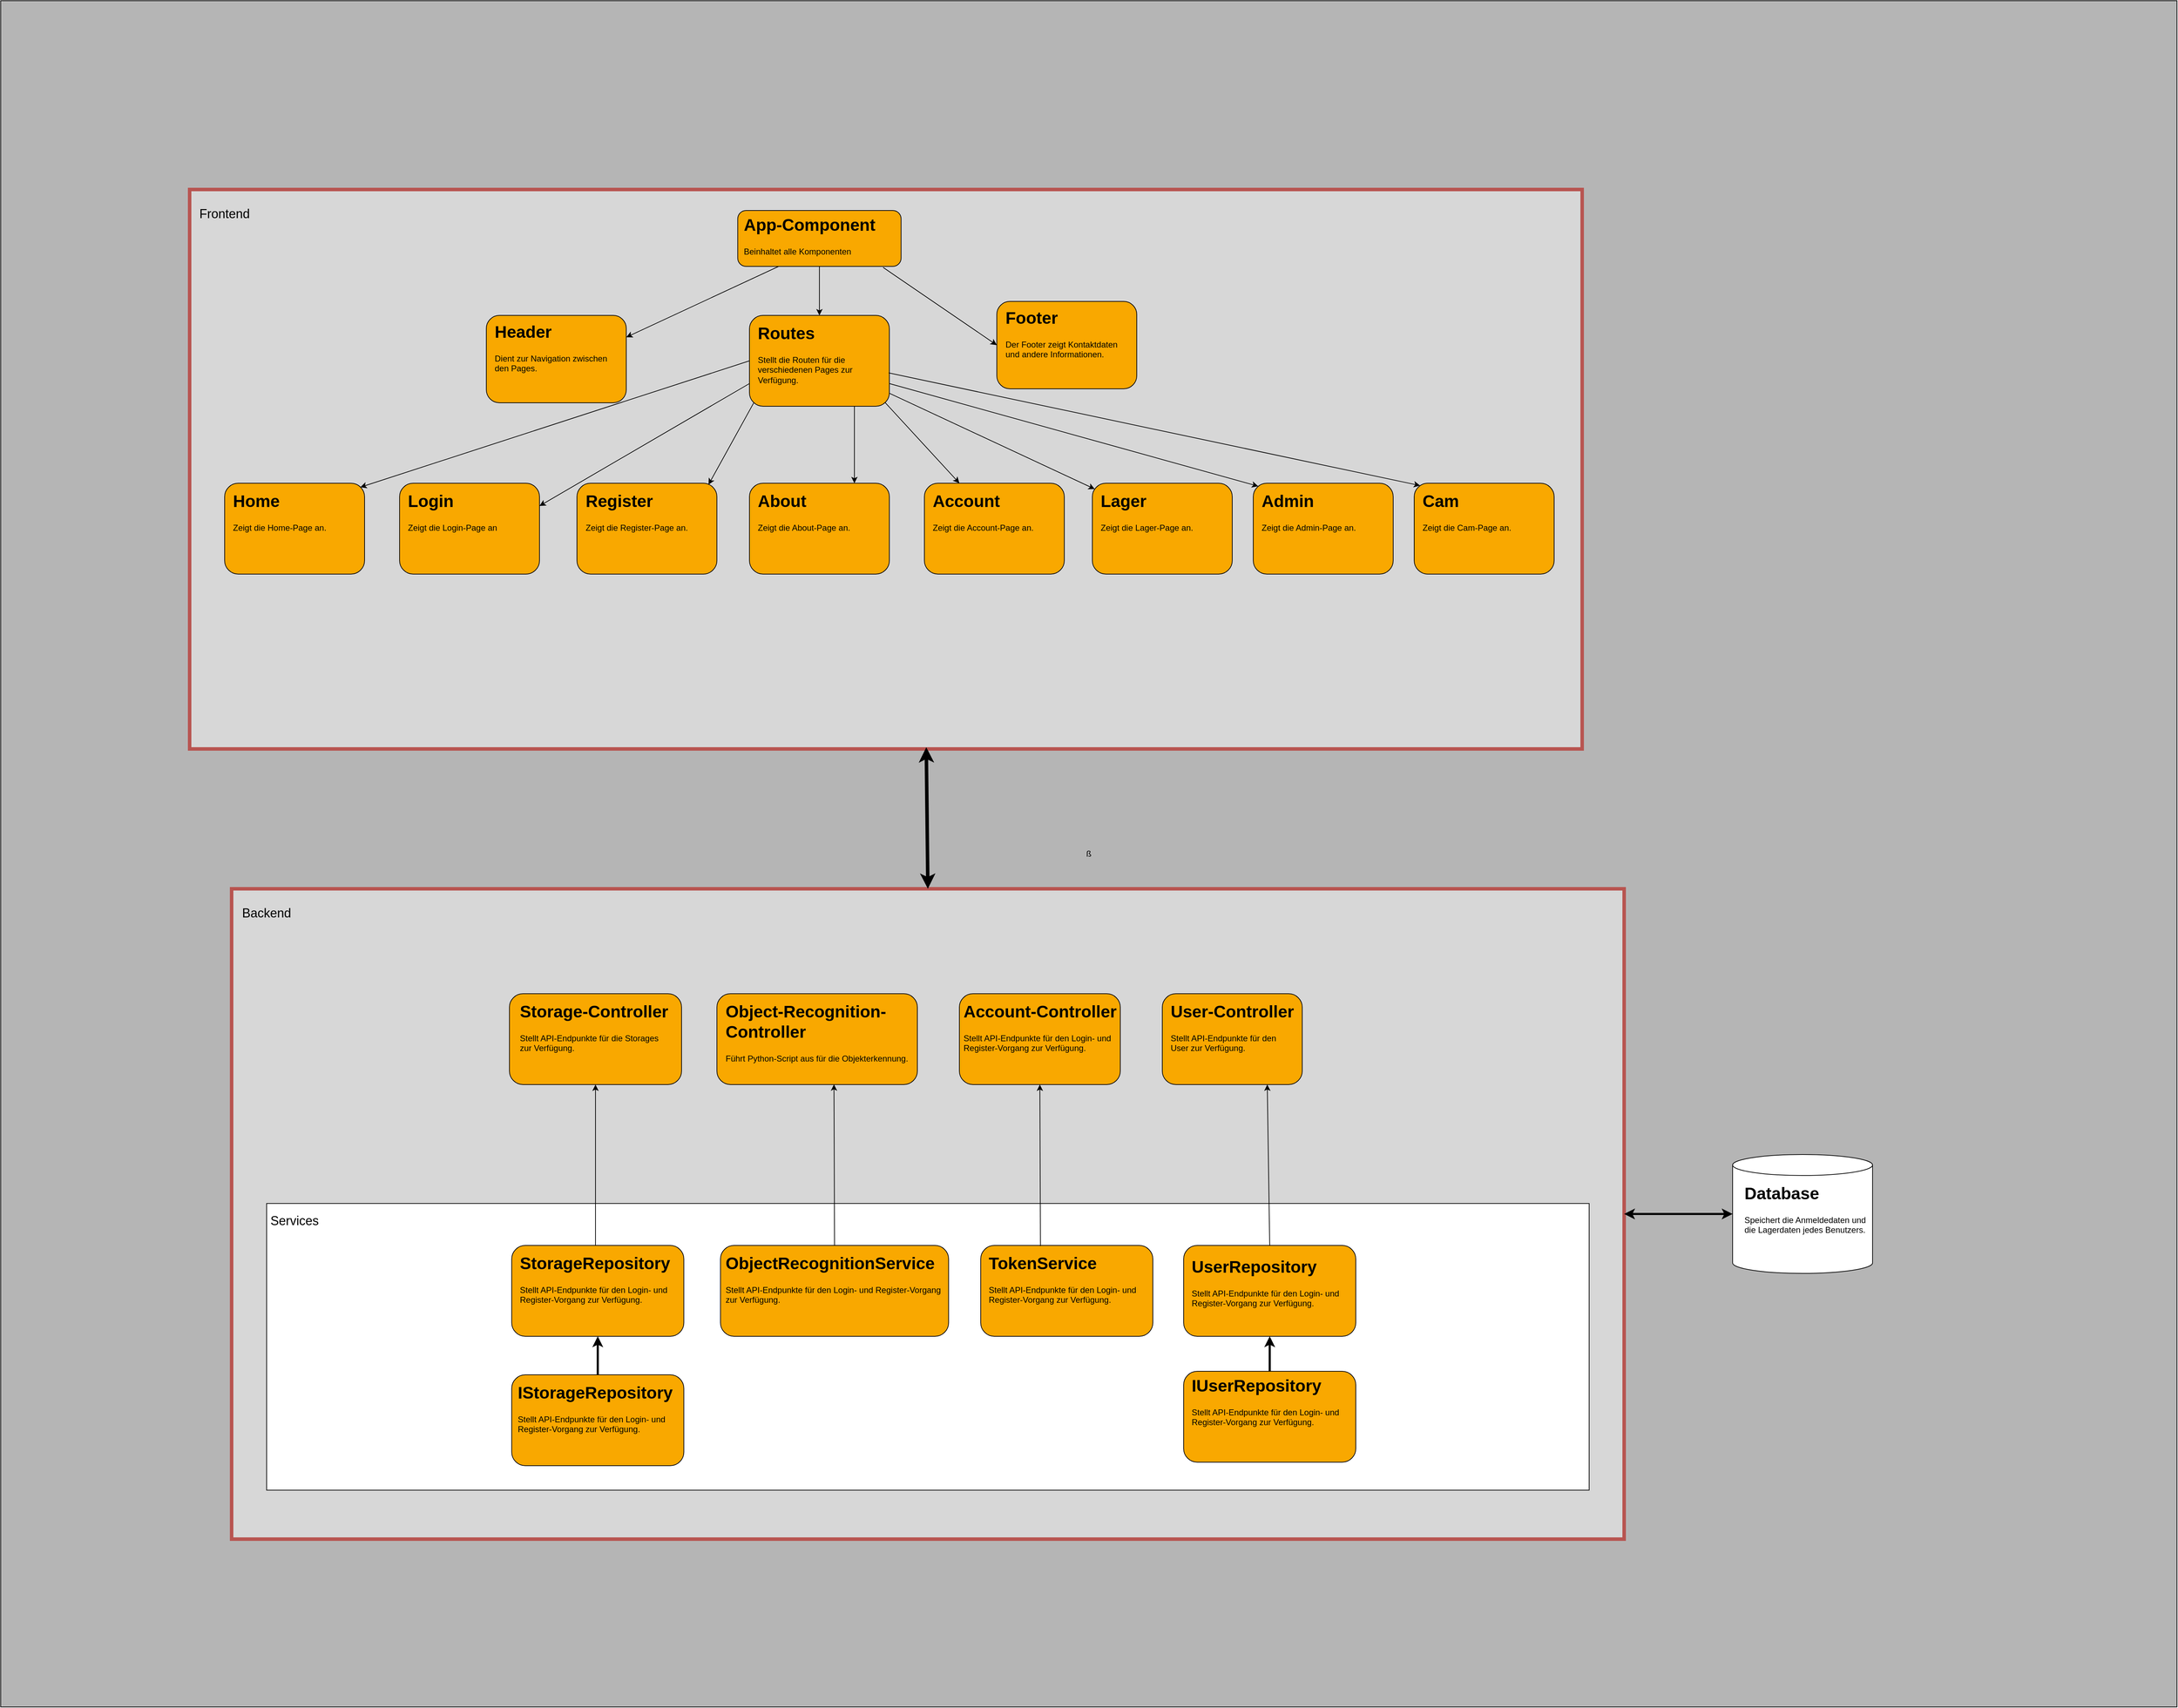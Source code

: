 <mxfile version="26.0.11">
  <diagram name="Seite-1" id="TXqQ_Bv6jNnGyzyO90w4">
    <mxGraphModel dx="2327" dy="1982" grid="1" gridSize="10" guides="1" tooltips="1" connect="1" arrows="1" fold="1" page="1" pageScale="1" pageWidth="827" pageHeight="1169" math="0" shadow="0">
      <root>
        <mxCell id="0" />
        <mxCell id="1" parent="0" />
        <mxCell id="6zsm7nUS0vz-h1Lz04ob-6" value="ß" style="rounded=0;whiteSpace=wrap;html=1;fillColor=#B5B5B5;" parent="1" vertex="1">
          <mxGeometry x="-380" y="-320" width="3110" height="2440" as="geometry" />
        </mxCell>
        <mxCell id="Hkbab14ak7u_IrQw-mae-14" value="" style="rounded=0;whiteSpace=wrap;html=1;fillColor=#D7D7D7;strokeColor=#b85450;strokeWidth=5;" parent="1" vertex="1">
          <mxGeometry x="-50" y="950" width="1990" height="930" as="geometry" />
        </mxCell>
        <mxCell id="J0hQHrIT30OHjF3dJ-3k-29" value="" style="rounded=0;whiteSpace=wrap;html=1;" parent="1" vertex="1">
          <mxGeometry y="1400" width="1890" height="410" as="geometry" />
        </mxCell>
        <mxCell id="6zsm7nUS0vz-h1Lz04ob-7" value="" style="rounded=0;whiteSpace=wrap;html=1;fillColor=#D7D7D7;strokeColor=#b85450;strokeWidth=5;" parent="1" vertex="1">
          <mxGeometry x="-110" y="-50" width="1990" height="800" as="geometry" />
        </mxCell>
        <mxCell id="g_6m-yw5mAPVzx2WdEZe-1" value="" style="shape=cylinder3;whiteSpace=wrap;html=1;boundedLbl=1;backgroundOutline=1;size=15;" parent="1" vertex="1">
          <mxGeometry x="2095" y="1330" width="200" height="170" as="geometry" />
        </mxCell>
        <mxCell id="g_6m-yw5mAPVzx2WdEZe-2" value="&lt;h1 style=&quot;margin-top: 0px;&quot;&gt;Database&lt;/h1&gt;&lt;p&gt;Speichert die Anmeldedaten und die Lagerdaten jedes Benutzers.&lt;/p&gt;" style="text;html=1;whiteSpace=wrap;overflow=hidden;rounded=0;" parent="1" vertex="1">
          <mxGeometry x="2110" y="1365" width="180" height="120" as="geometry" />
        </mxCell>
        <mxCell id="g_6m-yw5mAPVzx2WdEZe-3" value="" style="rounded=1;whiteSpace=wrap;html=1;fillColor=#F9A800;" parent="1" vertex="1">
          <mxGeometry x="673.25" y="-20" width="233.5" height="80" as="geometry" />
        </mxCell>
        <mxCell id="g_6m-yw5mAPVzx2WdEZe-4" value="&lt;h1 style=&quot;margin-top: 0px;&quot;&gt;App-Component&lt;/h1&gt;&lt;p&gt;Beinhaltet alle Komponenten&lt;/p&gt;" style="text;html=1;whiteSpace=wrap;overflow=hidden;rounded=0;" parent="1" vertex="1">
          <mxGeometry x="680" y="-20" width="220" height="80" as="geometry" />
        </mxCell>
        <mxCell id="g_6m-yw5mAPVzx2WdEZe-5" value="" style="rounded=1;whiteSpace=wrap;html=1;fillColor=#F9A800;" parent="1" vertex="1">
          <mxGeometry x="314" y="130" width="200" height="125" as="geometry" />
        </mxCell>
        <mxCell id="g_6m-yw5mAPVzx2WdEZe-6" value="&lt;h1 style=&quot;margin-top: 0px;&quot;&gt;Header&lt;/h1&gt;&lt;p&gt;Dient zur Navigation zwischen den Pages.&lt;/p&gt;" style="text;html=1;whiteSpace=wrap;overflow=hidden;rounded=0;" parent="1" vertex="1">
          <mxGeometry x="324" y="132.5" width="180" height="120" as="geometry" />
        </mxCell>
        <mxCell id="g_6m-yw5mAPVzx2WdEZe-7" value="" style="endArrow=classic;html=1;rounded=0;exitX=0.25;exitY=1;exitDx=0;exitDy=0;entryX=1;entryY=0.25;entryDx=0;entryDy=0;" parent="1" source="g_6m-yw5mAPVzx2WdEZe-3" target="g_6m-yw5mAPVzx2WdEZe-5" edge="1">
          <mxGeometry width="50" height="50" relative="1" as="geometry">
            <mxPoint x="470" y="250" as="sourcePoint" />
            <mxPoint x="520" y="200" as="targetPoint" />
          </mxGeometry>
        </mxCell>
        <mxCell id="g_6m-yw5mAPVzx2WdEZe-11" value="" style="rounded=1;whiteSpace=wrap;html=1;fillColor=#F9A800;" parent="1" vertex="1">
          <mxGeometry x="690" y="130" width="200" height="130" as="geometry" />
        </mxCell>
        <mxCell id="g_6m-yw5mAPVzx2WdEZe-9" value="&lt;h1 style=&quot;margin-top: 0px;&quot;&gt;Routes&lt;/h1&gt;&lt;p&gt;Stellt die Routen für die verschiedenen Pages zur Verfügung.&lt;/p&gt;" style="text;html=1;whiteSpace=wrap;overflow=hidden;rounded=0;" parent="1" vertex="1">
          <mxGeometry x="700" y="135" width="180" height="120" as="geometry" />
        </mxCell>
        <mxCell id="g_6m-yw5mAPVzx2WdEZe-12" value="" style="endArrow=classic;html=1;rounded=0;exitX=0.5;exitY=1;exitDx=0;exitDy=0;entryX=0.5;entryY=0;entryDx=0;entryDy=0;" parent="1" source="g_6m-yw5mAPVzx2WdEZe-4" target="g_6m-yw5mAPVzx2WdEZe-11" edge="1">
          <mxGeometry width="50" height="50" relative="1" as="geometry">
            <mxPoint x="640" y="450" as="sourcePoint" />
            <mxPoint x="690" y="400" as="targetPoint" />
          </mxGeometry>
        </mxCell>
        <mxCell id="g_6m-yw5mAPVzx2WdEZe-13" value="" style="rounded=1;whiteSpace=wrap;html=1;fillColor=#F9A800;" parent="1" vertex="1">
          <mxGeometry x="-60" y="370" width="200" height="130" as="geometry" />
        </mxCell>
        <mxCell id="g_6m-yw5mAPVzx2WdEZe-14" value="" style="rounded=1;whiteSpace=wrap;html=1;fillColor=#F9A800;" parent="1" vertex="1">
          <mxGeometry x="190" y="370" width="200" height="130" as="geometry" />
        </mxCell>
        <mxCell id="g_6m-yw5mAPVzx2WdEZe-15" value="" style="rounded=1;whiteSpace=wrap;html=1;fillColor=#F9A800;" parent="1" vertex="1">
          <mxGeometry x="443.5" y="370" width="200" height="130" as="geometry" />
        </mxCell>
        <mxCell id="g_6m-yw5mAPVzx2WdEZe-16" value="" style="rounded=1;whiteSpace=wrap;html=1;fillColor=#F9A800;" parent="1" vertex="1">
          <mxGeometry x="690" y="370" width="200" height="130" as="geometry" />
        </mxCell>
        <mxCell id="g_6m-yw5mAPVzx2WdEZe-17" value="" style="rounded=1;whiteSpace=wrap;html=1;fillColor=#F9A800;" parent="1" vertex="1">
          <mxGeometry x="940" y="370" width="200" height="130" as="geometry" />
        </mxCell>
        <mxCell id="g_6m-yw5mAPVzx2WdEZe-18" value="" style="rounded=1;whiteSpace=wrap;html=1;fillColor=#F9A800;" parent="1" vertex="1">
          <mxGeometry x="1180" y="370" width="200" height="130" as="geometry" />
        </mxCell>
        <mxCell id="g_6m-yw5mAPVzx2WdEZe-19" value="" style="rounded=1;whiteSpace=wrap;html=1;fillColor=#F9A800;" parent="1" vertex="1">
          <mxGeometry x="1410" y="370" width="200" height="130" as="geometry" />
        </mxCell>
        <mxCell id="g_6m-yw5mAPVzx2WdEZe-20" value="&lt;h1 style=&quot;margin-top: 0px;&quot;&gt;Home&lt;/h1&gt;&lt;p&gt;Zeigt die Home-Page an.&lt;/p&gt;" style="text;html=1;whiteSpace=wrap;overflow=hidden;rounded=0;" parent="1" vertex="1">
          <mxGeometry x="-50" y="375" width="180" height="120" as="geometry" />
        </mxCell>
        <mxCell id="g_6m-yw5mAPVzx2WdEZe-21" value="&lt;h1 style=&quot;margin-top: 0px;&quot;&gt;Login&lt;/h1&gt;&lt;p&gt;Zeigt die Login-Page an&lt;/p&gt;" style="text;html=1;whiteSpace=wrap;overflow=hidden;rounded=0;" parent="1" vertex="1">
          <mxGeometry x="200" y="375" width="180" height="120" as="geometry" />
        </mxCell>
        <mxCell id="g_6m-yw5mAPVzx2WdEZe-22" value="&lt;h1 style=&quot;margin-top: 0px;&quot;&gt;Register&lt;/h1&gt;&lt;p&gt;Zeigt die Register-Page an.&lt;/p&gt;" style="text;html=1;whiteSpace=wrap;overflow=hidden;rounded=0;" parent="1" vertex="1">
          <mxGeometry x="453.5" y="375" width="180" height="120" as="geometry" />
        </mxCell>
        <mxCell id="g_6m-yw5mAPVzx2WdEZe-23" value="&lt;h1 style=&quot;margin-top: 0px;&quot;&gt;About&lt;/h1&gt;&lt;p&gt;Zeigt die About-Page an.&lt;/p&gt;" style="text;html=1;whiteSpace=wrap;overflow=hidden;rounded=0;" parent="1" vertex="1">
          <mxGeometry x="700" y="375" width="180" height="120" as="geometry" />
        </mxCell>
        <mxCell id="g_6m-yw5mAPVzx2WdEZe-24" value="&lt;h1 style=&quot;margin-top: 0px;&quot;&gt;Account&lt;/h1&gt;&lt;p&gt;Zeigt die Account-Page an.&lt;/p&gt;" style="text;html=1;whiteSpace=wrap;overflow=hidden;rounded=0;" parent="1" vertex="1">
          <mxGeometry x="950" y="375" width="180" height="120" as="geometry" />
        </mxCell>
        <mxCell id="g_6m-yw5mAPVzx2WdEZe-25" value="&lt;h1 style=&quot;margin-top: 0px;&quot;&gt;Lager&lt;/h1&gt;&lt;p&gt;Zeigt die Lager-Page an.&lt;/p&gt;" style="text;html=1;whiteSpace=wrap;overflow=hidden;rounded=0;" parent="1" vertex="1">
          <mxGeometry x="1190" y="375" width="180" height="120" as="geometry" />
        </mxCell>
        <mxCell id="g_6m-yw5mAPVzx2WdEZe-26" value="&lt;h1 style=&quot;margin-top: 0px;&quot;&gt;Admin&lt;/h1&gt;&lt;p&gt;Zeigt die Admin-Page an.&lt;/p&gt;" style="text;html=1;whiteSpace=wrap;overflow=hidden;rounded=0;" parent="1" vertex="1">
          <mxGeometry x="1420" y="375" width="180" height="120" as="geometry" />
        </mxCell>
        <mxCell id="g_6m-yw5mAPVzx2WdEZe-27" value="" style="rounded=1;whiteSpace=wrap;html=1;fillColor=#F9A800;" parent="1" vertex="1">
          <mxGeometry x="1640" y="370" width="200" height="130" as="geometry" />
        </mxCell>
        <mxCell id="g_6m-yw5mAPVzx2WdEZe-30" value="&lt;h1 style=&quot;margin-top: 0px;&quot;&gt;Cam&lt;/h1&gt;&lt;p&gt;Zeigt die Cam-Page an.&lt;/p&gt;" style="text;html=1;whiteSpace=wrap;overflow=hidden;rounded=0;" parent="1" vertex="1">
          <mxGeometry x="1650" y="375" width="180" height="105" as="geometry" />
        </mxCell>
        <mxCell id="Hkbab14ak7u_IrQw-mae-1" value="" style="endArrow=classic;html=1;rounded=0;exitX=0.03;exitY=0.964;exitDx=0;exitDy=0;exitPerimeter=0;entryX=0.94;entryY=0.016;entryDx=0;entryDy=0;entryPerimeter=0;" parent="1" source="g_6m-yw5mAPVzx2WdEZe-11" target="g_6m-yw5mAPVzx2WdEZe-15" edge="1">
          <mxGeometry width="50" height="50" relative="1" as="geometry">
            <mxPoint x="810" y="500" as="sourcePoint" />
            <mxPoint x="860" y="450" as="targetPoint" />
          </mxGeometry>
        </mxCell>
        <mxCell id="Hkbab14ak7u_IrQw-mae-2" value="" style="endArrow=classic;html=1;rounded=0;exitX=0.995;exitY=0.633;exitDx=0;exitDy=0;exitPerimeter=0;entryX=0.042;entryY=0.026;entryDx=0;entryDy=0;entryPerimeter=0;" parent="1" source="g_6m-yw5mAPVzx2WdEZe-11" target="g_6m-yw5mAPVzx2WdEZe-27" edge="1">
          <mxGeometry width="50" height="50" relative="1" as="geometry">
            <mxPoint x="810" y="500" as="sourcePoint" />
            <mxPoint x="860" y="450" as="targetPoint" />
          </mxGeometry>
        </mxCell>
        <mxCell id="Hkbab14ak7u_IrQw-mae-3" value="" style="endArrow=classic;html=1;rounded=0;exitX=1;exitY=0.75;exitDx=0;exitDy=0;entryX=0.035;entryY=0.033;entryDx=0;entryDy=0;entryPerimeter=0;" parent="1" source="g_6m-yw5mAPVzx2WdEZe-11" target="g_6m-yw5mAPVzx2WdEZe-19" edge="1">
          <mxGeometry width="50" height="50" relative="1" as="geometry">
            <mxPoint x="810" y="500" as="sourcePoint" />
            <mxPoint x="860" y="450" as="targetPoint" />
          </mxGeometry>
        </mxCell>
        <mxCell id="Hkbab14ak7u_IrQw-mae-4" value="" style="endArrow=classic;html=1;rounded=0;exitX=1.002;exitY=0.858;exitDx=0;exitDy=0;exitPerimeter=0;entryX=0.017;entryY=0.064;entryDx=0;entryDy=0;entryPerimeter=0;" parent="1" source="g_6m-yw5mAPVzx2WdEZe-11" target="g_6m-yw5mAPVzx2WdEZe-18" edge="1">
          <mxGeometry width="50" height="50" relative="1" as="geometry">
            <mxPoint x="810" y="500" as="sourcePoint" />
            <mxPoint x="860" y="450" as="targetPoint" />
          </mxGeometry>
        </mxCell>
        <mxCell id="Hkbab14ak7u_IrQw-mae-5" value="" style="endArrow=classic;html=1;rounded=0;exitX=0.969;exitY=0.958;exitDx=0;exitDy=0;exitPerimeter=0;entryX=0.25;entryY=0;entryDx=0;entryDy=0;" parent="1" source="g_6m-yw5mAPVzx2WdEZe-11" target="g_6m-yw5mAPVzx2WdEZe-17" edge="1">
          <mxGeometry width="50" height="50" relative="1" as="geometry">
            <mxPoint x="810" y="500" as="sourcePoint" />
            <mxPoint x="860" y="450" as="targetPoint" />
          </mxGeometry>
        </mxCell>
        <mxCell id="Hkbab14ak7u_IrQw-mae-6" value="" style="endArrow=classic;html=1;rounded=0;exitX=0.75;exitY=1;exitDx=0;exitDy=0;entryX=0.75;entryY=0;entryDx=0;entryDy=0;" parent="1" source="g_6m-yw5mAPVzx2WdEZe-11" target="g_6m-yw5mAPVzx2WdEZe-16" edge="1">
          <mxGeometry width="50" height="50" relative="1" as="geometry">
            <mxPoint x="810" y="500" as="sourcePoint" />
            <mxPoint x="860" y="450" as="targetPoint" />
          </mxGeometry>
        </mxCell>
        <mxCell id="Hkbab14ak7u_IrQw-mae-7" value="" style="endArrow=classic;html=1;rounded=0;entryX=0.97;entryY=0.044;entryDx=0;entryDy=0;exitX=0;exitY=0.5;exitDx=0;exitDy=0;entryPerimeter=0;" parent="1" source="g_6m-yw5mAPVzx2WdEZe-11" target="g_6m-yw5mAPVzx2WdEZe-13" edge="1">
          <mxGeometry width="50" height="50" relative="1" as="geometry">
            <mxPoint x="360" y="520" as="sourcePoint" />
            <mxPoint x="410" y="470" as="targetPoint" />
          </mxGeometry>
        </mxCell>
        <mxCell id="Hkbab14ak7u_IrQw-mae-8" value="" style="endArrow=classic;html=1;rounded=0;exitX=0;exitY=0.75;exitDx=0;exitDy=0;entryX=1;entryY=0.25;entryDx=0;entryDy=0;" parent="1" source="g_6m-yw5mAPVzx2WdEZe-11" target="g_6m-yw5mAPVzx2WdEZe-14" edge="1">
          <mxGeometry width="50" height="50" relative="1" as="geometry">
            <mxPoint x="360" y="520" as="sourcePoint" />
            <mxPoint x="410" y="470" as="targetPoint" />
          </mxGeometry>
        </mxCell>
        <mxCell id="J0hQHrIT30OHjF3dJ-3k-1" value="" style="endArrow=classic;startArrow=classic;html=1;rounded=0;entryX=0.5;entryY=0;entryDx=0;entryDy=0;strokeWidth=5;exitX=0.529;exitY=0.997;exitDx=0;exitDy=0;exitPerimeter=0;" parent="1" source="6zsm7nUS0vz-h1Lz04ob-7" target="Hkbab14ak7u_IrQw-mae-14" edge="1">
          <mxGeometry width="50" height="50" relative="1" as="geometry">
            <mxPoint x="940" y="752" as="sourcePoint" />
            <mxPoint x="950" y="790" as="targetPoint" />
          </mxGeometry>
        </mxCell>
        <mxCell id="J0hQHrIT30OHjF3dJ-3k-2" value="" style="endArrow=classic;startArrow=classic;html=1;rounded=0;entryX=0;entryY=0.5;entryDx=0;entryDy=0;exitX=1;exitY=0.5;exitDx=0;exitDy=0;entryPerimeter=0;strokeWidth=3;" parent="1" source="Hkbab14ak7u_IrQw-mae-14" target="g_6m-yw5mAPVzx2WdEZe-1" edge="1">
          <mxGeometry width="50" height="50" relative="1" as="geometry">
            <mxPoint x="1180" y="940" as="sourcePoint" />
            <mxPoint x="1230" y="890" as="targetPoint" />
          </mxGeometry>
        </mxCell>
        <mxCell id="J0hQHrIT30OHjF3dJ-3k-5" value="" style="rounded=1;whiteSpace=wrap;html=1;fillColor=#F9A800;" parent="1" vertex="1">
          <mxGeometry x="347" y="1100" width="246" height="130" as="geometry" />
        </mxCell>
        <mxCell id="J0hQHrIT30OHjF3dJ-3k-6" value="" style="rounded=1;whiteSpace=wrap;html=1;fillColor=#F9A800;" parent="1" vertex="1">
          <mxGeometry x="990" y="1100" width="230" height="130" as="geometry" />
        </mxCell>
        <mxCell id="J0hQHrIT30OHjF3dJ-3k-7" value="" style="rounded=1;whiteSpace=wrap;html=1;fillColor=#F9A800;" parent="1" vertex="1">
          <mxGeometry x="643.5" y="1100" width="286.5" height="130" as="geometry" />
        </mxCell>
        <mxCell id="J0hQHrIT30OHjF3dJ-3k-8" value="" style="rounded=1;whiteSpace=wrap;html=1;fillColor=#F9A800;" parent="1" vertex="1">
          <mxGeometry x="1280" y="1100" width="200" height="130" as="geometry" />
        </mxCell>
        <mxCell id="J0hQHrIT30OHjF3dJ-3k-9" value="&lt;h1 style=&quot;margin-top: 0px;&quot;&gt;Account-Controller&lt;/h1&gt;&lt;p&gt;Stellt API-Endpunkte für den Login- und Register-Vorgang zur Verfügung.&lt;/p&gt;" style="text;html=1;whiteSpace=wrap;overflow=hidden;rounded=0;" parent="1" vertex="1">
          <mxGeometry x="993.5" y="1105" width="226.5" height="120" as="geometry" />
        </mxCell>
        <mxCell id="J0hQHrIT30OHjF3dJ-3k-10" value="&lt;h1 style=&quot;margin-top: 0px;&quot;&gt;Object-Recognition-Controller&lt;/h1&gt;&lt;p&gt;Führt Python-Script aus für die Objekterkennung.&lt;/p&gt;" style="text;html=1;whiteSpace=wrap;overflow=hidden;rounded=0;" parent="1" vertex="1">
          <mxGeometry x="653.5" y="1105" width="266.5" height="120" as="geometry" />
        </mxCell>
        <mxCell id="J0hQHrIT30OHjF3dJ-3k-11" value="&lt;h1 style=&quot;margin-top: 0px;&quot;&gt;Storage-Controller&lt;/h1&gt;&lt;p&gt;Stellt API-Endpunkte für die Storages zur Verfügung.&lt;/p&gt;" style="text;html=1;whiteSpace=wrap;overflow=hidden;rounded=0;" parent="1" vertex="1">
          <mxGeometry x="360" y="1105" width="220" height="120" as="geometry" />
        </mxCell>
        <mxCell id="J0hQHrIT30OHjF3dJ-3k-12" value="&lt;h1 style=&quot;margin-top: 0px;&quot;&gt;User-Controller&lt;/h1&gt;&lt;p&gt;Stellt API-Endpunkte für den User zur Verfügung.&lt;/p&gt;" style="text;html=1;whiteSpace=wrap;overflow=hidden;rounded=0;" parent="1" vertex="1">
          <mxGeometry x="1290" y="1105" width="180" height="120" as="geometry" />
        </mxCell>
        <mxCell id="J0hQHrIT30OHjF3dJ-3k-13" value="&lt;font style=&quot;font-size: 18px;&quot;&gt;Backend&lt;/font&gt;" style="text;html=1;align=center;verticalAlign=middle;whiteSpace=wrap;rounded=0;" parent="1" vertex="1">
          <mxGeometry x="-30" y="970" width="60" height="30" as="geometry" />
        </mxCell>
        <mxCell id="J0hQHrIT30OHjF3dJ-3k-14" value="&lt;font style=&quot;font-size: 18px;&quot;&gt;Frontend&lt;/font&gt;" style="text;html=1;align=center;verticalAlign=middle;whiteSpace=wrap;rounded=0;" parent="1" vertex="1">
          <mxGeometry x="-90" y="-30" width="60" height="30" as="geometry" />
        </mxCell>
        <mxCell id="J0hQHrIT30OHjF3dJ-3k-16" style="edgeStyle=orthogonalEdgeStyle;rounded=0;orthogonalLoop=1;jettySize=auto;html=1;exitX=0.5;exitY=1;exitDx=0;exitDy=0;" parent="1" source="g_6m-yw5mAPVzx2WdEZe-2" target="g_6m-yw5mAPVzx2WdEZe-2" edge="1">
          <mxGeometry relative="1" as="geometry" />
        </mxCell>
        <mxCell id="J0hQHrIT30OHjF3dJ-3k-17" value="" style="rounded=1;whiteSpace=wrap;html=1;fillColor=#F9A800;" parent="1" vertex="1">
          <mxGeometry x="350.25" y="1645" width="246" height="130" as="geometry" />
        </mxCell>
        <mxCell id="J0hQHrIT30OHjF3dJ-3k-18" value="" style="rounded=1;whiteSpace=wrap;html=1;fillColor=#F9A800;" parent="1" vertex="1">
          <mxGeometry x="648.62" y="1460" width="326" height="130" as="geometry" />
        </mxCell>
        <mxCell id="J0hQHrIT30OHjF3dJ-3k-19" value="" style="rounded=1;whiteSpace=wrap;html=1;fillColor=#F9A800;" parent="1" vertex="1">
          <mxGeometry x="1020.5" y="1460" width="246" height="130" as="geometry" />
        </mxCell>
        <mxCell id="J0hQHrIT30OHjF3dJ-3k-20" value="" style="rounded=1;whiteSpace=wrap;html=1;fillColor=#F9A800;" parent="1" vertex="1">
          <mxGeometry x="1310.5" y="1460" width="246" height="130" as="geometry" />
        </mxCell>
        <mxCell id="J0hQHrIT30OHjF3dJ-3k-21" value="" style="rounded=1;whiteSpace=wrap;html=1;fillColor=#F9A800;" parent="1" vertex="1">
          <mxGeometry x="350.25" y="1460" width="246" height="130" as="geometry" />
        </mxCell>
        <mxCell id="J0hQHrIT30OHjF3dJ-3k-22" value="" style="rounded=1;whiteSpace=wrap;html=1;fillColor=#F9A800;" parent="1" vertex="1">
          <mxGeometry x="1310.5" y="1640" width="246" height="130" as="geometry" />
        </mxCell>
        <mxCell id="J0hQHrIT30OHjF3dJ-3k-23" value="&lt;h1 style=&quot;margin-top: 0px;&quot;&gt;IStorageRepository&lt;/h1&gt;&lt;p&gt;Stellt API-Endpunkte für den Login- und Register-Vorgang zur Verfügung.&lt;/p&gt;" style="text;html=1;whiteSpace=wrap;overflow=hidden;rounded=0;" parent="1" vertex="1">
          <mxGeometry x="356.75" y="1650" width="226.5" height="120" as="geometry" />
        </mxCell>
        <mxCell id="J0hQHrIT30OHjF3dJ-3k-25" value="&lt;h1 style=&quot;margin-top: 0px;&quot;&gt;ObjectRecognitionService&lt;/h1&gt;&lt;p&gt;Stellt API-Endpunkte für den Login- und Register-Vorgang zur Verfügung.&lt;/p&gt;" style="text;html=1;whiteSpace=wrap;overflow=hidden;rounded=0;" parent="1" vertex="1">
          <mxGeometry x="653.5" y="1465" width="316.25" height="150" as="geometry" />
        </mxCell>
        <mxCell id="J0hQHrIT30OHjF3dJ-3k-26" value="&lt;h1 style=&quot;margin-top: 0px;&quot;&gt;StorageRepository&lt;/h1&gt;&lt;p&gt;Stellt API-Endpunkte für den Login- und Register-Vorgang zur Verfügung.&lt;/p&gt;" style="text;html=1;whiteSpace=wrap;overflow=hidden;rounded=0;" parent="1" vertex="1">
          <mxGeometry x="360" y="1465" width="226.5" height="120" as="geometry" />
        </mxCell>
        <mxCell id="J0hQHrIT30OHjF3dJ-3k-27" value="&lt;h1 style=&quot;margin-top: 0px;&quot;&gt;TokenService&lt;/h1&gt;&lt;p&gt;Stellt API-Endpunkte für den Login- und Register-Vorgang zur Verfügung.&lt;/p&gt;" style="text;html=1;whiteSpace=wrap;overflow=hidden;rounded=0;" parent="1" vertex="1">
          <mxGeometry x="1030.25" y="1465" width="226.5" height="120" as="geometry" />
        </mxCell>
        <mxCell id="J0hQHrIT30OHjF3dJ-3k-28" value="&lt;h1 style=&quot;margin-top: 0px;&quot;&gt;UserRepository&lt;/h1&gt;&lt;p&gt;Stellt API-Endpunkte für den Login- und Register-Vorgang zur Verfügung.&lt;/p&gt;" style="text;html=1;whiteSpace=wrap;overflow=hidden;rounded=0;" parent="1" vertex="1">
          <mxGeometry x="1320.25" y="1470" width="226.5" height="120" as="geometry" />
        </mxCell>
        <mxCell id="J0hQHrIT30OHjF3dJ-3k-33" value="&lt;font style=&quot;font-size: 18px;&quot;&gt;Services&lt;/font&gt;" style="text;html=1;align=center;verticalAlign=middle;whiteSpace=wrap;rounded=0;" parent="1" vertex="1">
          <mxGeometry x="10" y="1410" width="60" height="30" as="geometry" />
        </mxCell>
        <mxCell id="J0hQHrIT30OHjF3dJ-3k-48" value="" style="edgeStyle=orthogonalEdgeStyle;rounded=0;orthogonalLoop=1;jettySize=auto;html=1;strokeWidth=3;" parent="1" source="J0hQHrIT30OHjF3dJ-3k-38" target="J0hQHrIT30OHjF3dJ-3k-28" edge="1">
          <mxGeometry relative="1" as="geometry" />
        </mxCell>
        <mxCell id="J0hQHrIT30OHjF3dJ-3k-38" value="&lt;h1 style=&quot;margin-top: 0px;&quot;&gt;IUserRepository&lt;/h1&gt;&lt;p&gt;Stellt API-Endpunkte für den Login- und Register-Vorgang zur Verfügung.&lt;/p&gt;" style="text;html=1;whiteSpace=wrap;overflow=hidden;rounded=0;" parent="1" vertex="1">
          <mxGeometry x="1320.25" y="1640" width="226.5" height="120" as="geometry" />
        </mxCell>
        <mxCell id="J0hQHrIT30OHjF3dJ-3k-41" value="" style="endArrow=classic;html=1;rounded=0;entryX=0.5;entryY=1;entryDx=0;entryDy=0;exitX=0.347;exitY=0.007;exitDx=0;exitDy=0;exitPerimeter=0;" parent="1" source="J0hQHrIT30OHjF3dJ-3k-19" target="J0hQHrIT30OHjF3dJ-3k-6" edge="1">
          <mxGeometry width="50" height="50" relative="1" as="geometry">
            <mxPoint x="1010" y="1500" as="sourcePoint" />
            <mxPoint x="1060" y="1450" as="targetPoint" />
          </mxGeometry>
        </mxCell>
        <mxCell id="J0hQHrIT30OHjF3dJ-3k-42" value="" style="endArrow=classic;html=1;rounded=0;exitX=0.5;exitY=0;exitDx=0;exitDy=0;entryX=0.5;entryY=1;entryDx=0;entryDy=0;strokeWidth=3;" parent="1" source="J0hQHrIT30OHjF3dJ-3k-17" target="J0hQHrIT30OHjF3dJ-3k-21" edge="1">
          <mxGeometry width="50" height="50" relative="1" as="geometry">
            <mxPoint x="860" y="1380" as="sourcePoint" />
            <mxPoint x="910" y="1330" as="targetPoint" />
          </mxGeometry>
        </mxCell>
        <mxCell id="J0hQHrIT30OHjF3dJ-3k-43" value="" style="endArrow=classic;html=1;rounded=0;entryX=0.5;entryY=1;entryDx=0;entryDy=0;" parent="1" target="J0hQHrIT30OHjF3dJ-3k-5" edge="1">
          <mxGeometry width="50" height="50" relative="1" as="geometry">
            <mxPoint x="470" y="1460" as="sourcePoint" />
            <mxPoint x="453.502" y="1228.44" as="targetPoint" />
          </mxGeometry>
        </mxCell>
        <mxCell id="J0hQHrIT30OHjF3dJ-3k-44" value="" style="endArrow=classic;html=1;rounded=0;entryX=0.75;entryY=1;entryDx=0;entryDy=0;exitX=0.5;exitY=0;exitDx=0;exitDy=0;" parent="1" source="J0hQHrIT30OHjF3dJ-3k-20" target="J0hQHrIT30OHjF3dJ-3k-8" edge="1">
          <mxGeometry width="50" height="50" relative="1" as="geometry">
            <mxPoint x="1430" y="1460" as="sourcePoint" />
            <mxPoint x="1010" y="1360" as="targetPoint" />
          </mxGeometry>
        </mxCell>
        <mxCell id="J0hQHrIT30OHjF3dJ-3k-45" value="" style="endArrow=classic;html=1;rounded=0;exitX=0.5;exitY=0;exitDx=0;exitDy=0;entryX=0.584;entryY=0.998;entryDx=0;entryDy=0;entryPerimeter=0;" parent="1" source="J0hQHrIT30OHjF3dJ-3k-18" target="J0hQHrIT30OHjF3dJ-3k-7" edge="1">
          <mxGeometry width="50" height="50" relative="1" as="geometry">
            <mxPoint x="810" y="1340" as="sourcePoint" />
            <mxPoint x="860" y="1290" as="targetPoint" />
          </mxGeometry>
        </mxCell>
        <mxCell id="z2p0oIV-WE7n5u-eysiv-4" value="" style="rounded=1;whiteSpace=wrap;html=1;fillColor=#F9A800;" vertex="1" parent="1">
          <mxGeometry x="1043.5" y="110" width="200" height="125" as="geometry" />
        </mxCell>
        <mxCell id="z2p0oIV-WE7n5u-eysiv-5" value="&lt;h1 style=&quot;margin-top: 0px;&quot;&gt;Footer&lt;/h1&gt;&lt;p&gt;Der Footer zeigt Kontaktdaten und andere Informationen.&lt;/p&gt;" style="text;html=1;whiteSpace=wrap;overflow=hidden;rounded=0;" vertex="1" parent="1">
          <mxGeometry x="1053.5" y="112.5" width="180" height="120" as="geometry" />
        </mxCell>
        <mxCell id="z2p0oIV-WE7n5u-eysiv-6" value="" style="endArrow=classic;html=1;rounded=0;entryX=0;entryY=0.5;entryDx=0;entryDy=0;exitX=0.914;exitY=1.018;exitDx=0;exitDy=0;exitPerimeter=0;" edge="1" parent="1" source="g_6m-yw5mAPVzx2WdEZe-4" target="z2p0oIV-WE7n5u-eysiv-4">
          <mxGeometry width="50" height="50" relative="1" as="geometry">
            <mxPoint x="960" y="270" as="sourcePoint" />
            <mxPoint x="1010" y="220" as="targetPoint" />
          </mxGeometry>
        </mxCell>
      </root>
    </mxGraphModel>
  </diagram>
</mxfile>
